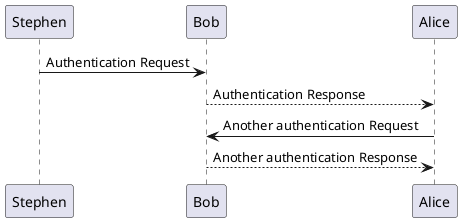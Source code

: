 @startuml
Stephen -> Bob: Authentication Request
Bob --> Alice: Authentication Response

Alice -> Bob: Another authentication Request
Alice <-- Bob: Another authentication Response
@enduml

